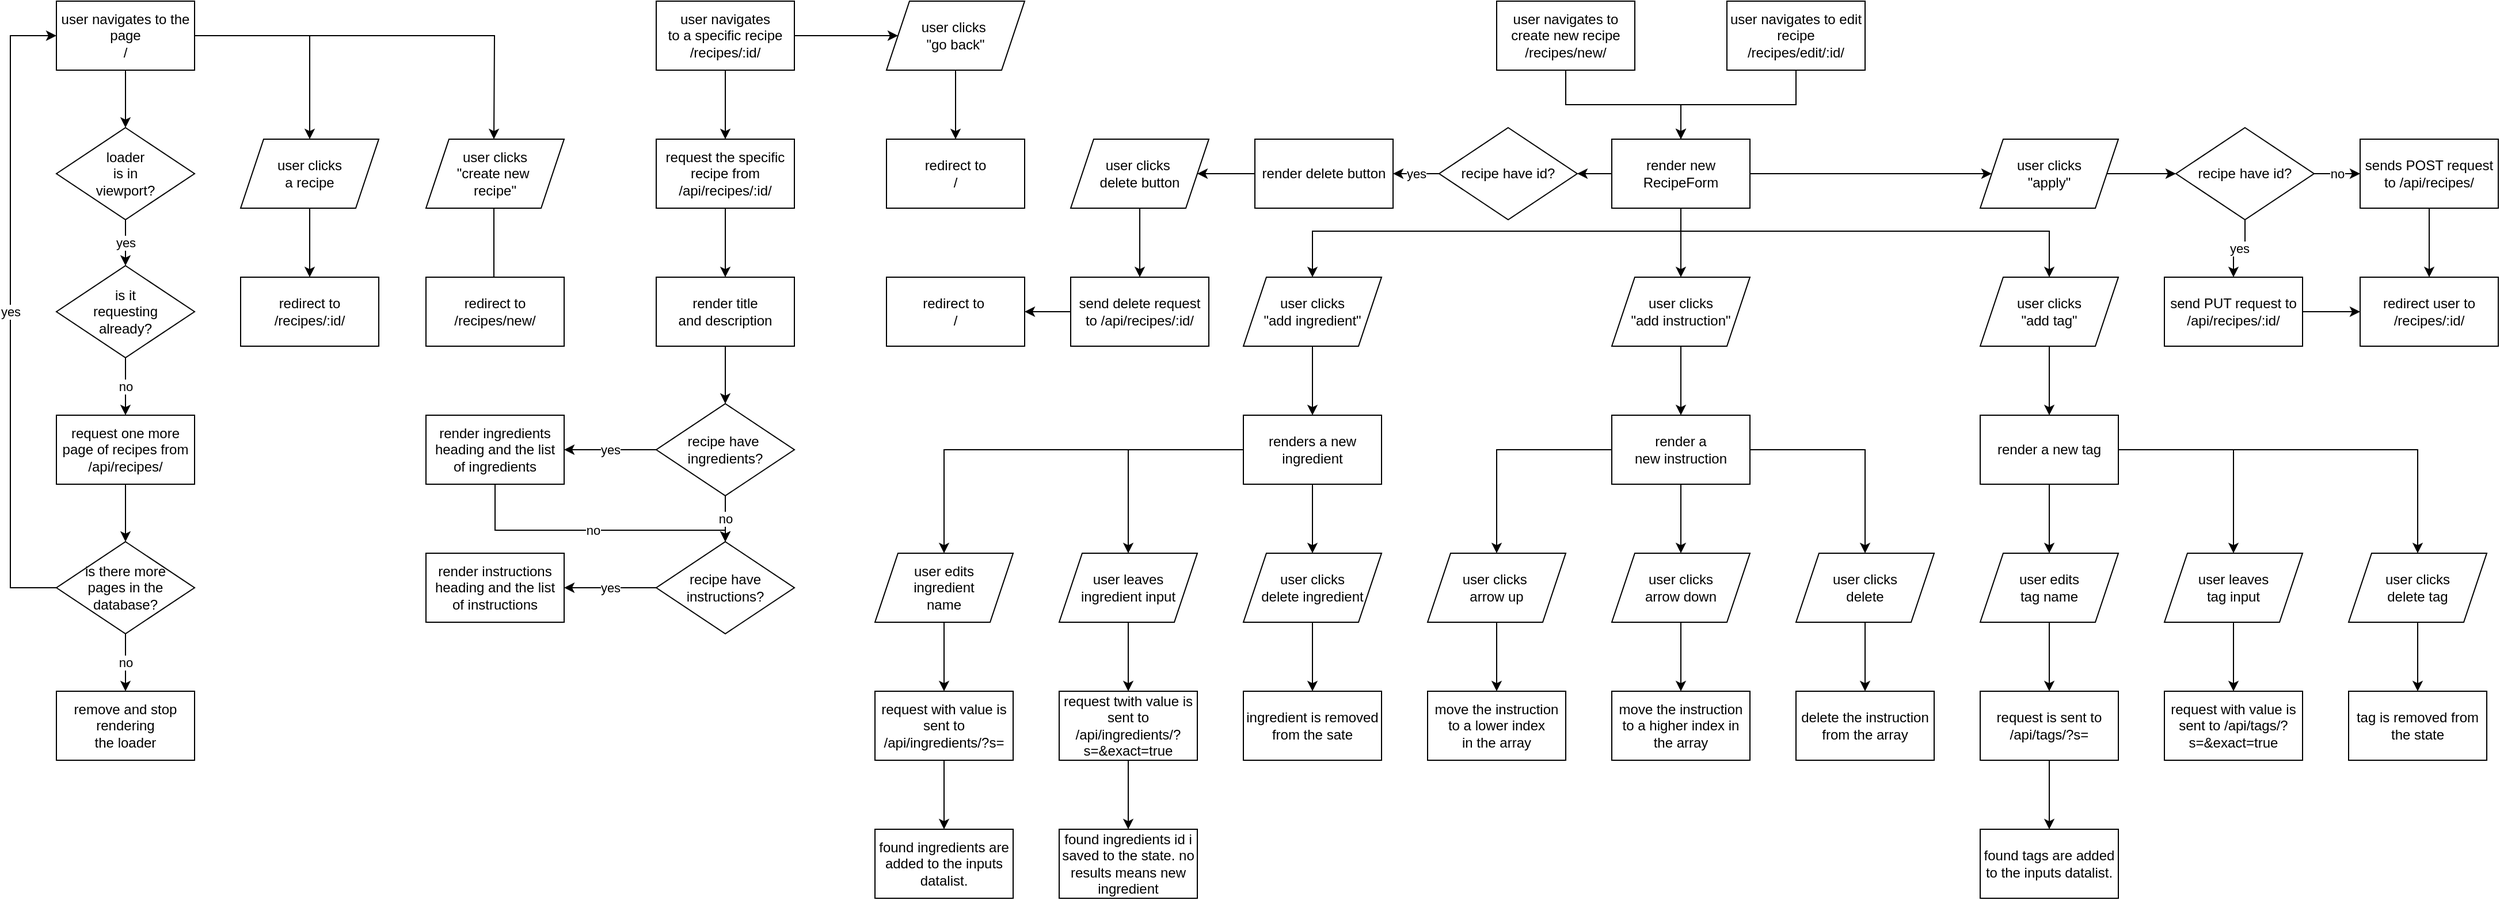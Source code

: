 <mxfile version="16.2.6" type="github">
  <diagram id="UWbFQpUYdBIqoMcerIUc" name="Page-1">
    <mxGraphModel dx="2557" dy="1188" grid="1" gridSize="10" guides="1" tooltips="1" connect="1" arrows="1" fold="1" page="1" pageScale="1" pageWidth="2000" pageHeight="2000" math="0" shadow="0">
      <root>
        <mxCell id="0" />
        <mxCell id="1" parent="0" />
        <mxCell id="N01Z7XA4SCIn-NLS_7Hn-6" value="" style="edgeStyle=orthogonalEdgeStyle;rounded=0;orthogonalLoop=1;jettySize=auto;html=1;" parent="1" source="N01Z7XA4SCIn-NLS_7Hn-1" target="N01Z7XA4SCIn-NLS_7Hn-3" edge="1">
          <mxGeometry relative="1" as="geometry" />
        </mxCell>
        <mxCell id="N01Z7XA4SCIn-NLS_7Hn-17" style="edgeStyle=orthogonalEdgeStyle;rounded=0;orthogonalLoop=1;jettySize=auto;html=1;" parent="1" source="N01Z7XA4SCIn-NLS_7Hn-1" edge="1">
          <mxGeometry relative="1" as="geometry">
            <mxPoint x="459" y="210" as="targetPoint" />
          </mxGeometry>
        </mxCell>
        <mxCell id="N01Z7XA4SCIn-NLS_7Hn-18" style="edgeStyle=orthogonalEdgeStyle;rounded=0;orthogonalLoop=1;jettySize=auto;html=1;" parent="1" source="N01Z7XA4SCIn-NLS_7Hn-1" target="N01Z7XA4SCIn-NLS_7Hn-15" edge="1">
          <mxGeometry relative="1" as="geometry" />
        </mxCell>
        <mxCell id="N01Z7XA4SCIn-NLS_7Hn-1" value="user navigates to the page&lt;br&gt;/" style="rounded=0;whiteSpace=wrap;html=1;" parent="1" vertex="1">
          <mxGeometry x="79" y="90" width="120" height="60" as="geometry" />
        </mxCell>
        <mxCell id="N01Z7XA4SCIn-NLS_7Hn-7" value="yes" style="edgeStyle=orthogonalEdgeStyle;rounded=0;orthogonalLoop=1;jettySize=auto;html=1;" parent="1" source="N01Z7XA4SCIn-NLS_7Hn-3" target="N01Z7XA4SCIn-NLS_7Hn-5" edge="1">
          <mxGeometry relative="1" as="geometry" />
        </mxCell>
        <mxCell id="N01Z7XA4SCIn-NLS_7Hn-3" value="loader&lt;br&gt;is in&lt;br&gt;viewport?" style="rhombus;whiteSpace=wrap;html=1;" parent="1" vertex="1">
          <mxGeometry x="79" y="200" width="120" height="80" as="geometry" />
        </mxCell>
        <mxCell id="N01Z7XA4SCIn-NLS_7Hn-14" value="" style="edgeStyle=orthogonalEdgeStyle;rounded=0;orthogonalLoop=1;jettySize=auto;html=1;" parent="1" source="N01Z7XA4SCIn-NLS_7Hn-4" target="N01Z7XA4SCIn-NLS_7Hn-10" edge="1">
          <mxGeometry relative="1" as="geometry" />
        </mxCell>
        <mxCell id="N01Z7XA4SCIn-NLS_7Hn-4" value="request one more&lt;br&gt;page of recipes from&lt;br&gt;/api/recipes/" style="rounded=0;whiteSpace=wrap;html=1;" parent="1" vertex="1">
          <mxGeometry x="79" y="450" width="120" height="60" as="geometry" />
        </mxCell>
        <mxCell id="N01Z7XA4SCIn-NLS_7Hn-8" value="no" style="edgeStyle=orthogonalEdgeStyle;rounded=0;orthogonalLoop=1;jettySize=auto;html=1;" parent="1" source="N01Z7XA4SCIn-NLS_7Hn-5" target="N01Z7XA4SCIn-NLS_7Hn-4" edge="1">
          <mxGeometry relative="1" as="geometry" />
        </mxCell>
        <mxCell id="N01Z7XA4SCIn-NLS_7Hn-5" value="is it&lt;br&gt;requesting&lt;br&gt;already?" style="rhombus;whiteSpace=wrap;html=1;" parent="1" vertex="1">
          <mxGeometry x="79" y="320" width="120" height="80" as="geometry" />
        </mxCell>
        <mxCell id="N01Z7XA4SCIn-NLS_7Hn-11" value="yes" style="edgeStyle=orthogonalEdgeStyle;rounded=0;orthogonalLoop=1;jettySize=auto;html=1;entryX=0;entryY=0.5;entryDx=0;entryDy=0;" parent="1" source="N01Z7XA4SCIn-NLS_7Hn-10" target="N01Z7XA4SCIn-NLS_7Hn-1" edge="1">
          <mxGeometry relative="1" as="geometry">
            <Array as="points">
              <mxPoint x="39" y="600" />
              <mxPoint x="39" y="120" />
            </Array>
          </mxGeometry>
        </mxCell>
        <mxCell id="N01Z7XA4SCIn-NLS_7Hn-13" value="no" style="edgeStyle=orthogonalEdgeStyle;rounded=0;orthogonalLoop=1;jettySize=auto;html=1;" parent="1" source="N01Z7XA4SCIn-NLS_7Hn-10" target="N01Z7XA4SCIn-NLS_7Hn-12" edge="1">
          <mxGeometry relative="1" as="geometry" />
        </mxCell>
        <mxCell id="N01Z7XA4SCIn-NLS_7Hn-10" value="is there more&lt;br&gt;pages in the&lt;br&gt;database?" style="rhombus;whiteSpace=wrap;html=1;" parent="1" vertex="1">
          <mxGeometry x="79" y="560" width="120" height="80" as="geometry" />
        </mxCell>
        <mxCell id="N01Z7XA4SCIn-NLS_7Hn-12" value="remove and stop&lt;br&gt;rendering&lt;br&gt;the loader" style="rounded=0;whiteSpace=wrap;html=1;" parent="1" vertex="1">
          <mxGeometry x="79" y="690" width="120" height="60" as="geometry" />
        </mxCell>
        <mxCell id="N01Z7XA4SCIn-NLS_7Hn-22" value="" style="edgeStyle=orthogonalEdgeStyle;rounded=0;orthogonalLoop=1;jettySize=auto;html=1;" parent="1" source="N01Z7XA4SCIn-NLS_7Hn-15" target="N01Z7XA4SCIn-NLS_7Hn-19" edge="1">
          <mxGeometry relative="1" as="geometry" />
        </mxCell>
        <mxCell id="N01Z7XA4SCIn-NLS_7Hn-15" value="user clicks&lt;br&gt;a recipe" style="shape=parallelogram;perimeter=parallelogramPerimeter;whiteSpace=wrap;html=1;fixedSize=1;" parent="1" vertex="1">
          <mxGeometry x="239" y="210" width="120" height="60" as="geometry" />
        </mxCell>
        <mxCell id="N01Z7XA4SCIn-NLS_7Hn-21" value="" style="edgeStyle=orthogonalEdgeStyle;rounded=0;orthogonalLoop=1;jettySize=auto;html=1;" parent="1" edge="1">
          <mxGeometry relative="1" as="geometry">
            <mxPoint x="459" y="270" as="sourcePoint" />
            <mxPoint x="459" y="340" as="targetPoint" />
          </mxGeometry>
        </mxCell>
        <mxCell id="N01Z7XA4SCIn-NLS_7Hn-16" value="user clicks&lt;br&gt;&quot;create new&amp;nbsp;&lt;br&gt;recipe&quot;" style="shape=parallelogram;perimeter=parallelogramPerimeter;whiteSpace=wrap;html=1;fixedSize=1;size=20;" parent="1" vertex="1">
          <mxGeometry x="400" y="210" width="120" height="60" as="geometry" />
        </mxCell>
        <mxCell id="N01Z7XA4SCIn-NLS_7Hn-19" value="redirect to &lt;br&gt;/recipes/:id/" style="rounded=0;whiteSpace=wrap;html=1;" parent="1" vertex="1">
          <mxGeometry x="239" y="330" width="120" height="60" as="geometry" />
        </mxCell>
        <mxCell id="N01Z7XA4SCIn-NLS_7Hn-20" value="redirect to&lt;br&gt;/recipes/new/" style="rounded=0;whiteSpace=wrap;html=1;" parent="1" vertex="1">
          <mxGeometry x="400" y="330" width="120" height="60" as="geometry" />
        </mxCell>
        <mxCell id="N01Z7XA4SCIn-NLS_7Hn-35" value="" style="edgeStyle=orthogonalEdgeStyle;rounded=0;orthogonalLoop=1;jettySize=auto;html=1;" parent="1" source="N01Z7XA4SCIn-NLS_7Hn-23" target="N01Z7XA4SCIn-NLS_7Hn-25" edge="1">
          <mxGeometry relative="1" as="geometry" />
        </mxCell>
        <mxCell id="N01Z7XA4SCIn-NLS_7Hn-42" style="edgeStyle=orthogonalEdgeStyle;rounded=0;orthogonalLoop=1;jettySize=auto;html=1;" parent="1" source="N01Z7XA4SCIn-NLS_7Hn-23" target="N01Z7XA4SCIn-NLS_7Hn-41" edge="1">
          <mxGeometry relative="1" as="geometry" />
        </mxCell>
        <mxCell id="N01Z7XA4SCIn-NLS_7Hn-23" value="user navigates&lt;br&gt;to a specific recipe&lt;br&gt;/recipes/:id/" style="rounded=0;whiteSpace=wrap;html=1;" parent="1" vertex="1">
          <mxGeometry x="600" y="90" width="120" height="60" as="geometry" />
        </mxCell>
        <mxCell id="N01Z7XA4SCIn-NLS_7Hn-36" value="" style="edgeStyle=orthogonalEdgeStyle;rounded=0;orthogonalLoop=1;jettySize=auto;html=1;" parent="1" source="N01Z7XA4SCIn-NLS_7Hn-25" target="N01Z7XA4SCIn-NLS_7Hn-26" edge="1">
          <mxGeometry relative="1" as="geometry" />
        </mxCell>
        <mxCell id="N01Z7XA4SCIn-NLS_7Hn-25" value="request the specific&lt;br&gt;recipe from&lt;br&gt;/api/recipes/:id/" style="rounded=0;whiteSpace=wrap;html=1;" parent="1" vertex="1">
          <mxGeometry x="600" y="210" width="120" height="60" as="geometry" />
        </mxCell>
        <mxCell id="N01Z7XA4SCIn-NLS_7Hn-34" value="" style="edgeStyle=orthogonalEdgeStyle;rounded=0;orthogonalLoop=1;jettySize=auto;html=1;" parent="1" source="N01Z7XA4SCIn-NLS_7Hn-26" target="N01Z7XA4SCIn-NLS_7Hn-28" edge="1">
          <mxGeometry relative="1" as="geometry" />
        </mxCell>
        <mxCell id="N01Z7XA4SCIn-NLS_7Hn-26" value="render title&lt;br&gt;and description" style="rounded=0;whiteSpace=wrap;html=1;" parent="1" vertex="1">
          <mxGeometry x="600" y="330" width="120" height="60" as="geometry" />
        </mxCell>
        <mxCell id="N01Z7XA4SCIn-NLS_7Hn-31" value="yes" style="edgeStyle=orthogonalEdgeStyle;rounded=0;orthogonalLoop=1;jettySize=auto;html=1;" parent="1" source="N01Z7XA4SCIn-NLS_7Hn-28" target="N01Z7XA4SCIn-NLS_7Hn-30" edge="1">
          <mxGeometry relative="1" as="geometry" />
        </mxCell>
        <mxCell id="N01Z7XA4SCIn-NLS_7Hn-37" value="no" style="edgeStyle=orthogonalEdgeStyle;rounded=0;orthogonalLoop=1;jettySize=auto;html=1;" parent="1" source="N01Z7XA4SCIn-NLS_7Hn-28" target="N01Z7XA4SCIn-NLS_7Hn-29" edge="1">
          <mxGeometry relative="1" as="geometry" />
        </mxCell>
        <mxCell id="N01Z7XA4SCIn-NLS_7Hn-28" value="recipe have&amp;nbsp;&lt;br&gt;ingredients?" style="rhombus;whiteSpace=wrap;html=1;" parent="1" vertex="1">
          <mxGeometry x="600" y="440" width="120" height="80" as="geometry" />
        </mxCell>
        <mxCell id="N01Z7XA4SCIn-NLS_7Hn-33" value="yes" style="edgeStyle=orthogonalEdgeStyle;rounded=0;orthogonalLoop=1;jettySize=auto;html=1;" parent="1" source="N01Z7XA4SCIn-NLS_7Hn-29" target="N01Z7XA4SCIn-NLS_7Hn-32" edge="1">
          <mxGeometry relative="1" as="geometry" />
        </mxCell>
        <mxCell id="N01Z7XA4SCIn-NLS_7Hn-29" value="recipe have instructions?" style="rhombus;whiteSpace=wrap;html=1;" parent="1" vertex="1">
          <mxGeometry x="600" y="560" width="120" height="80" as="geometry" />
        </mxCell>
        <mxCell id="N01Z7XA4SCIn-NLS_7Hn-38" value="no" style="edgeStyle=orthogonalEdgeStyle;rounded=0;orthogonalLoop=1;jettySize=auto;html=1;" parent="1" source="N01Z7XA4SCIn-NLS_7Hn-30" target="N01Z7XA4SCIn-NLS_7Hn-29" edge="1">
          <mxGeometry relative="1" as="geometry">
            <Array as="points">
              <mxPoint x="460" y="550" />
              <mxPoint x="660" y="550" />
            </Array>
          </mxGeometry>
        </mxCell>
        <mxCell id="N01Z7XA4SCIn-NLS_7Hn-30" value="render ingredients&lt;br&gt;heading and the list&lt;br&gt;of ingredients" style="whiteSpace=wrap;html=1;" parent="1" vertex="1">
          <mxGeometry x="400" y="450" width="120" height="60" as="geometry" />
        </mxCell>
        <mxCell id="N01Z7XA4SCIn-NLS_7Hn-32" value="render instructions&lt;br&gt;heading and the list&lt;br&gt;of instructions" style="whiteSpace=wrap;html=1;" parent="1" vertex="1">
          <mxGeometry x="400" y="570" width="120" height="60" as="geometry" />
        </mxCell>
        <mxCell id="N01Z7XA4SCIn-NLS_7Hn-51" style="edgeStyle=orthogonalEdgeStyle;rounded=0;orthogonalLoop=1;jettySize=auto;html=1;" parent="1" source="N01Z7XA4SCIn-NLS_7Hn-39" target="N01Z7XA4SCIn-NLS_7Hn-46" edge="1">
          <mxGeometry relative="1" as="geometry" />
        </mxCell>
        <mxCell id="N01Z7XA4SCIn-NLS_7Hn-53" value="" style="edgeStyle=orthogonalEdgeStyle;rounded=0;orthogonalLoop=1;jettySize=auto;html=1;" parent="1" source="N01Z7XA4SCIn-NLS_7Hn-39" target="N01Z7XA4SCIn-NLS_7Hn-48" edge="1">
          <mxGeometry relative="1" as="geometry" />
        </mxCell>
        <mxCell id="nW0-9w4BXzAA7MD2zAZf-30" style="edgeStyle=orthogonalEdgeStyle;rounded=0;orthogonalLoop=1;jettySize=auto;html=1;" edge="1" parent="1" source="N01Z7XA4SCIn-NLS_7Hn-39" target="N01Z7XA4SCIn-NLS_7Hn-45">
          <mxGeometry relative="1" as="geometry">
            <Array as="points">
              <mxPoint x="1490" y="290" />
              <mxPoint x="1170" y="290" />
            </Array>
          </mxGeometry>
        </mxCell>
        <mxCell id="nW0-9w4BXzAA7MD2zAZf-31" style="edgeStyle=orthogonalEdgeStyle;rounded=0;orthogonalLoop=1;jettySize=auto;html=1;" edge="1" parent="1" source="N01Z7XA4SCIn-NLS_7Hn-39" target="N01Z7XA4SCIn-NLS_7Hn-47">
          <mxGeometry relative="1" as="geometry">
            <Array as="points">
              <mxPoint x="1490" y="290" />
              <mxPoint x="1810" y="290" />
            </Array>
          </mxGeometry>
        </mxCell>
        <mxCell id="nW0-9w4BXzAA7MD2zAZf-67" value="" style="edgeStyle=orthogonalEdgeStyle;rounded=0;orthogonalLoop=1;jettySize=auto;html=1;" edge="1" parent="1" source="N01Z7XA4SCIn-NLS_7Hn-39" target="nW0-9w4BXzAA7MD2zAZf-62">
          <mxGeometry relative="1" as="geometry" />
        </mxCell>
        <mxCell id="N01Z7XA4SCIn-NLS_7Hn-39" value="render new&lt;br&gt;RecipeForm" style="rounded=0;whiteSpace=wrap;html=1;" parent="1" vertex="1">
          <mxGeometry x="1430" y="210" width="120" height="60" as="geometry" />
        </mxCell>
        <mxCell id="N01Z7XA4SCIn-NLS_7Hn-44" value="" style="edgeStyle=orthogonalEdgeStyle;rounded=0;orthogonalLoop=1;jettySize=auto;html=1;" parent="1" source="N01Z7XA4SCIn-NLS_7Hn-41" target="N01Z7XA4SCIn-NLS_7Hn-43" edge="1">
          <mxGeometry relative="1" as="geometry" />
        </mxCell>
        <mxCell id="N01Z7XA4SCIn-NLS_7Hn-41" value="user clicks&amp;nbsp;&lt;br&gt;&quot;go back&quot;" style="shape=parallelogram;perimeter=parallelogramPerimeter;whiteSpace=wrap;html=1;fixedSize=1;" parent="1" vertex="1">
          <mxGeometry x="800" y="90" width="120" height="60" as="geometry" />
        </mxCell>
        <mxCell id="N01Z7XA4SCIn-NLS_7Hn-43" value="redirect to&lt;br&gt;/" style="rounded=0;whiteSpace=wrap;html=1;" parent="1" vertex="1">
          <mxGeometry x="800" y="210" width="120" height="60" as="geometry" />
        </mxCell>
        <mxCell id="nW0-9w4BXzAA7MD2zAZf-29" value="" style="edgeStyle=orthogonalEdgeStyle;rounded=0;orthogonalLoop=1;jettySize=auto;html=1;" edge="1" parent="1" source="N01Z7XA4SCIn-NLS_7Hn-45" target="N01Z7XA4SCIn-NLS_7Hn-54">
          <mxGeometry relative="1" as="geometry" />
        </mxCell>
        <mxCell id="N01Z7XA4SCIn-NLS_7Hn-45" value="user clicks&lt;br&gt;&quot;add ingredient&quot;" style="shape=parallelogram;perimeter=parallelogramPerimeter;whiteSpace=wrap;html=1;fixedSize=1;" parent="1" vertex="1">
          <mxGeometry x="1110" y="330" width="120" height="60" as="geometry" />
        </mxCell>
        <mxCell id="nW0-9w4BXzAA7MD2zAZf-22" value="" style="edgeStyle=orthogonalEdgeStyle;rounded=0;orthogonalLoop=1;jettySize=auto;html=1;" edge="1" parent="1" source="N01Z7XA4SCIn-NLS_7Hn-46" target="N01Z7XA4SCIn-NLS_7Hn-57">
          <mxGeometry relative="1" as="geometry" />
        </mxCell>
        <mxCell id="N01Z7XA4SCIn-NLS_7Hn-46" value="user clicks&lt;br&gt;&quot;add instruction&quot;" style="shape=parallelogram;perimeter=parallelogramPerimeter;whiteSpace=wrap;html=1;fixedSize=1;" parent="1" vertex="1">
          <mxGeometry x="1430" y="330" width="120" height="60" as="geometry" />
        </mxCell>
        <mxCell id="nW0-9w4BXzAA7MD2zAZf-38" value="" style="edgeStyle=orthogonalEdgeStyle;rounded=0;orthogonalLoop=1;jettySize=auto;html=1;" edge="1" parent="1" source="N01Z7XA4SCIn-NLS_7Hn-47" target="nW0-9w4BXzAA7MD2zAZf-32">
          <mxGeometry relative="1" as="geometry" />
        </mxCell>
        <mxCell id="N01Z7XA4SCIn-NLS_7Hn-47" value="user clicks&lt;br&gt;&quot;add tag&quot;" style="shape=parallelogram;perimeter=parallelogramPerimeter;whiteSpace=wrap;html=1;fixedSize=1;" parent="1" vertex="1">
          <mxGeometry x="1750" y="330" width="120" height="60" as="geometry" />
        </mxCell>
        <mxCell id="nW0-9w4BXzAA7MD2zAZf-59" style="edgeStyle=orthogonalEdgeStyle;rounded=0;orthogonalLoop=1;jettySize=auto;html=1;" edge="1" parent="1" source="N01Z7XA4SCIn-NLS_7Hn-48" target="nW0-9w4BXzAA7MD2zAZf-56">
          <mxGeometry relative="1" as="geometry" />
        </mxCell>
        <mxCell id="N01Z7XA4SCIn-NLS_7Hn-48" value="user clicks&lt;br&gt;&quot;apply&quot;" style="shape=parallelogram;perimeter=parallelogramPerimeter;whiteSpace=wrap;html=1;fixedSize=1;" parent="1" vertex="1">
          <mxGeometry x="1750" y="210" width="120" height="60" as="geometry" />
        </mxCell>
        <mxCell id="nW0-9w4BXzAA7MD2zAZf-6" style="edgeStyle=orthogonalEdgeStyle;rounded=0;orthogonalLoop=1;jettySize=auto;html=1;" edge="1" parent="1" source="N01Z7XA4SCIn-NLS_7Hn-54" target="N01Z7XA4SCIn-NLS_7Hn-55">
          <mxGeometry relative="1" as="geometry" />
        </mxCell>
        <mxCell id="nW0-9w4BXzAA7MD2zAZf-7" style="edgeStyle=orthogonalEdgeStyle;rounded=0;orthogonalLoop=1;jettySize=auto;html=1;" edge="1" parent="1" source="N01Z7XA4SCIn-NLS_7Hn-54" target="nW0-9w4BXzAA7MD2zAZf-3">
          <mxGeometry relative="1" as="geometry" />
        </mxCell>
        <mxCell id="nW0-9w4BXzAA7MD2zAZf-10" style="edgeStyle=orthogonalEdgeStyle;rounded=0;orthogonalLoop=1;jettySize=auto;html=1;" edge="1" parent="1" source="N01Z7XA4SCIn-NLS_7Hn-54" target="nW0-9w4BXzAA7MD2zAZf-8">
          <mxGeometry relative="1" as="geometry" />
        </mxCell>
        <mxCell id="N01Z7XA4SCIn-NLS_7Hn-54" value="renders a new&lt;br&gt;ingredient" style="rounded=0;whiteSpace=wrap;html=1;" parent="1" vertex="1">
          <mxGeometry x="1110" y="450" width="120" height="60" as="geometry" />
        </mxCell>
        <mxCell id="nW0-9w4BXzAA7MD2zAZf-17" value="" style="edgeStyle=orthogonalEdgeStyle;rounded=0;orthogonalLoop=1;jettySize=auto;html=1;" edge="1" parent="1" source="N01Z7XA4SCIn-NLS_7Hn-55" target="nW0-9w4BXzAA7MD2zAZf-1">
          <mxGeometry relative="1" as="geometry" />
        </mxCell>
        <mxCell id="N01Z7XA4SCIn-NLS_7Hn-55" value="user edits&lt;br&gt;ingredient&lt;br&gt;name" style="shape=parallelogram;perimeter=parallelogramPerimeter;whiteSpace=wrap;html=1;fixedSize=1;" parent="1" vertex="1">
          <mxGeometry x="790" y="570" width="120" height="60" as="geometry" />
        </mxCell>
        <mxCell id="nW0-9w4BXzAA7MD2zAZf-23" value="" style="edgeStyle=orthogonalEdgeStyle;rounded=0;orthogonalLoop=1;jettySize=auto;html=1;" edge="1" parent="1" source="N01Z7XA4SCIn-NLS_7Hn-57" target="nW0-9w4BXzAA7MD2zAZf-12">
          <mxGeometry relative="1" as="geometry" />
        </mxCell>
        <mxCell id="nW0-9w4BXzAA7MD2zAZf-25" style="edgeStyle=orthogonalEdgeStyle;rounded=0;orthogonalLoop=1;jettySize=auto;html=1;" edge="1" parent="1" source="N01Z7XA4SCIn-NLS_7Hn-57" target="nW0-9w4BXzAA7MD2zAZf-11">
          <mxGeometry relative="1" as="geometry" />
        </mxCell>
        <mxCell id="nW0-9w4BXzAA7MD2zAZf-26" style="edgeStyle=orthogonalEdgeStyle;rounded=0;orthogonalLoop=1;jettySize=auto;html=1;" edge="1" parent="1" source="N01Z7XA4SCIn-NLS_7Hn-57" target="nW0-9w4BXzAA7MD2zAZf-13">
          <mxGeometry relative="1" as="geometry" />
        </mxCell>
        <mxCell id="N01Z7XA4SCIn-NLS_7Hn-57" value="render a&lt;br&gt;new instruction" style="whiteSpace=wrap;html=1;" parent="1" vertex="1">
          <mxGeometry x="1430" y="450" width="120" height="60" as="geometry" />
        </mxCell>
        <mxCell id="nW0-9w4BXzAA7MD2zAZf-18" value="" style="edgeStyle=orthogonalEdgeStyle;rounded=0;orthogonalLoop=1;jettySize=auto;html=1;" edge="1" parent="1" source="nW0-9w4BXzAA7MD2zAZf-1" target="nW0-9w4BXzAA7MD2zAZf-2">
          <mxGeometry relative="1" as="geometry" />
        </mxCell>
        <mxCell id="nW0-9w4BXzAA7MD2zAZf-1" value="request with value is sent to /api/ingredients/?s=" style="rounded=0;whiteSpace=wrap;html=1;" vertex="1" parent="1">
          <mxGeometry x="790" y="690" width="120" height="60" as="geometry" />
        </mxCell>
        <mxCell id="nW0-9w4BXzAA7MD2zAZf-2" value="found ingredients are added to the inputs datalist." style="rounded=0;whiteSpace=wrap;html=1;" vertex="1" parent="1">
          <mxGeometry x="790" y="810" width="120" height="60" as="geometry" />
        </mxCell>
        <mxCell id="nW0-9w4BXzAA7MD2zAZf-19" value="" style="edgeStyle=orthogonalEdgeStyle;rounded=0;orthogonalLoop=1;jettySize=auto;html=1;" edge="1" parent="1" source="nW0-9w4BXzAA7MD2zAZf-3" target="nW0-9w4BXzAA7MD2zAZf-4">
          <mxGeometry relative="1" as="geometry" />
        </mxCell>
        <mxCell id="nW0-9w4BXzAA7MD2zAZf-3" value="user leaves&lt;br&gt;ingredient input" style="shape=parallelogram;perimeter=parallelogramPerimeter;whiteSpace=wrap;html=1;fixedSize=1;" vertex="1" parent="1">
          <mxGeometry x="950" y="570" width="120" height="60" as="geometry" />
        </mxCell>
        <mxCell id="nW0-9w4BXzAA7MD2zAZf-20" value="" style="edgeStyle=orthogonalEdgeStyle;rounded=0;orthogonalLoop=1;jettySize=auto;html=1;" edge="1" parent="1" source="nW0-9w4BXzAA7MD2zAZf-4" target="nW0-9w4BXzAA7MD2zAZf-5">
          <mxGeometry relative="1" as="geometry" />
        </mxCell>
        <mxCell id="nW0-9w4BXzAA7MD2zAZf-4" value="request twith value is sent to&lt;br&gt;/api/ingredients/?s=&amp;amp;exact=true" style="rounded=0;whiteSpace=wrap;html=1;" vertex="1" parent="1">
          <mxGeometry x="950" y="690" width="120" height="60" as="geometry" />
        </mxCell>
        <mxCell id="nW0-9w4BXzAA7MD2zAZf-5" value="found ingredients id i saved to the state. no results means new ingredient" style="rounded=0;whiteSpace=wrap;html=1;" vertex="1" parent="1">
          <mxGeometry x="950" y="810" width="120" height="60" as="geometry" />
        </mxCell>
        <mxCell id="nW0-9w4BXzAA7MD2zAZf-21" value="" style="edgeStyle=orthogonalEdgeStyle;rounded=0;orthogonalLoop=1;jettySize=auto;html=1;" edge="1" parent="1" source="nW0-9w4BXzAA7MD2zAZf-8" target="nW0-9w4BXzAA7MD2zAZf-9">
          <mxGeometry relative="1" as="geometry" />
        </mxCell>
        <mxCell id="nW0-9w4BXzAA7MD2zAZf-8" value="user clicks&lt;br&gt;delete ingredient" style="shape=parallelogram;perimeter=parallelogramPerimeter;whiteSpace=wrap;html=1;fixedSize=1;" vertex="1" parent="1">
          <mxGeometry x="1110" y="570" width="120" height="60" as="geometry" />
        </mxCell>
        <mxCell id="nW0-9w4BXzAA7MD2zAZf-9" value="ingredient is removed&lt;br&gt;from the sate" style="rounded=0;whiteSpace=wrap;html=1;" vertex="1" parent="1">
          <mxGeometry x="1110" y="690" width="120" height="60" as="geometry" />
        </mxCell>
        <mxCell id="nW0-9w4BXzAA7MD2zAZf-28" value="" style="edgeStyle=orthogonalEdgeStyle;rounded=0;orthogonalLoop=1;jettySize=auto;html=1;" edge="1" parent="1" source="nW0-9w4BXzAA7MD2zAZf-11" target="nW0-9w4BXzAA7MD2zAZf-15">
          <mxGeometry relative="1" as="geometry" />
        </mxCell>
        <mxCell id="nW0-9w4BXzAA7MD2zAZf-11" value="user clicks&amp;nbsp;&lt;br&gt;arrow up" style="shape=parallelogram;perimeter=parallelogramPerimeter;whiteSpace=wrap;html=1;fixedSize=1;" vertex="1" parent="1">
          <mxGeometry x="1270" y="570" width="120" height="60" as="geometry" />
        </mxCell>
        <mxCell id="nW0-9w4BXzAA7MD2zAZf-24" value="" style="edgeStyle=orthogonalEdgeStyle;rounded=0;orthogonalLoop=1;jettySize=auto;html=1;" edge="1" parent="1" source="nW0-9w4BXzAA7MD2zAZf-12" target="nW0-9w4BXzAA7MD2zAZf-14">
          <mxGeometry relative="1" as="geometry" />
        </mxCell>
        <mxCell id="nW0-9w4BXzAA7MD2zAZf-12" value="user clicks&lt;br&gt;arrow down" style="shape=parallelogram;perimeter=parallelogramPerimeter;whiteSpace=wrap;html=1;fixedSize=1;" vertex="1" parent="1">
          <mxGeometry x="1430" y="570" width="120" height="60" as="geometry" />
        </mxCell>
        <mxCell id="nW0-9w4BXzAA7MD2zAZf-27" value="" style="edgeStyle=orthogonalEdgeStyle;rounded=0;orthogonalLoop=1;jettySize=auto;html=1;" edge="1" parent="1" source="nW0-9w4BXzAA7MD2zAZf-13" target="nW0-9w4BXzAA7MD2zAZf-16">
          <mxGeometry relative="1" as="geometry" />
        </mxCell>
        <mxCell id="nW0-9w4BXzAA7MD2zAZf-13" value="user clicks&lt;br&gt;delete" style="shape=parallelogram;perimeter=parallelogramPerimeter;whiteSpace=wrap;html=1;fixedSize=1;" vertex="1" parent="1">
          <mxGeometry x="1590" y="570" width="120" height="60" as="geometry" />
        </mxCell>
        <mxCell id="nW0-9w4BXzAA7MD2zAZf-14" value="move the instruction to a higher index in the array" style="rounded=0;whiteSpace=wrap;html=1;" vertex="1" parent="1">
          <mxGeometry x="1430" y="690" width="120" height="60" as="geometry" />
        </mxCell>
        <mxCell id="nW0-9w4BXzAA7MD2zAZf-15" value="move the instruction&lt;br&gt;to a lower index&lt;br&gt;in the array" style="rounded=0;whiteSpace=wrap;html=1;" vertex="1" parent="1">
          <mxGeometry x="1270" y="690" width="120" height="60" as="geometry" />
        </mxCell>
        <mxCell id="nW0-9w4BXzAA7MD2zAZf-16" value="delete the instruction from the array" style="rounded=0;whiteSpace=wrap;html=1;" vertex="1" parent="1">
          <mxGeometry x="1590" y="690" width="120" height="60" as="geometry" />
        </mxCell>
        <mxCell id="nW0-9w4BXzAA7MD2zAZf-37" value="" style="edgeStyle=orthogonalEdgeStyle;rounded=0;orthogonalLoop=1;jettySize=auto;html=1;" edge="1" parent="1" source="nW0-9w4BXzAA7MD2zAZf-32" target="nW0-9w4BXzAA7MD2zAZf-34">
          <mxGeometry relative="1" as="geometry" />
        </mxCell>
        <mxCell id="nW0-9w4BXzAA7MD2zAZf-43" style="edgeStyle=orthogonalEdgeStyle;rounded=0;orthogonalLoop=1;jettySize=auto;html=1;" edge="1" parent="1" source="nW0-9w4BXzAA7MD2zAZf-32" target="nW0-9w4BXzAA7MD2zAZf-41">
          <mxGeometry relative="1" as="geometry" />
        </mxCell>
        <mxCell id="nW0-9w4BXzAA7MD2zAZf-44" style="edgeStyle=orthogonalEdgeStyle;rounded=0;orthogonalLoop=1;jettySize=auto;html=1;" edge="1" parent="1" source="nW0-9w4BXzAA7MD2zAZf-32" target="nW0-9w4BXzAA7MD2zAZf-42">
          <mxGeometry relative="1" as="geometry" />
        </mxCell>
        <mxCell id="nW0-9w4BXzAA7MD2zAZf-32" value="render a new tag" style="rounded=0;whiteSpace=wrap;html=1;" vertex="1" parent="1">
          <mxGeometry x="1750" y="450" width="120" height="60" as="geometry" />
        </mxCell>
        <mxCell id="nW0-9w4BXzAA7MD2zAZf-36" value="" style="edgeStyle=orthogonalEdgeStyle;rounded=0;orthogonalLoop=1;jettySize=auto;html=1;" edge="1" parent="1" source="nW0-9w4BXzAA7MD2zAZf-34" target="nW0-9w4BXzAA7MD2zAZf-35">
          <mxGeometry relative="1" as="geometry" />
        </mxCell>
        <mxCell id="nW0-9w4BXzAA7MD2zAZf-34" value="user edits&lt;br&gt;tag name" style="shape=parallelogram;perimeter=parallelogramPerimeter;whiteSpace=wrap;html=1;fixedSize=1;" vertex="1" parent="1">
          <mxGeometry x="1750" y="570" width="120" height="60" as="geometry" />
        </mxCell>
        <mxCell id="nW0-9w4BXzAA7MD2zAZf-40" value="" style="edgeStyle=orthogonalEdgeStyle;rounded=0;orthogonalLoop=1;jettySize=auto;html=1;" edge="1" parent="1" source="nW0-9w4BXzAA7MD2zAZf-35" target="nW0-9w4BXzAA7MD2zAZf-39">
          <mxGeometry relative="1" as="geometry" />
        </mxCell>
        <mxCell id="nW0-9w4BXzAA7MD2zAZf-35" value="request is sent to /api/tags/?s=" style="rounded=0;whiteSpace=wrap;html=1;" vertex="1" parent="1">
          <mxGeometry x="1750" y="690" width="120" height="60" as="geometry" />
        </mxCell>
        <mxCell id="nW0-9w4BXzAA7MD2zAZf-39" value="found tags are added to the inputs datalist." style="rounded=0;whiteSpace=wrap;html=1;" vertex="1" parent="1">
          <mxGeometry x="1750" y="810" width="120" height="60" as="geometry" />
        </mxCell>
        <mxCell id="nW0-9w4BXzAA7MD2zAZf-48" value="" style="edgeStyle=orthogonalEdgeStyle;rounded=0;orthogonalLoop=1;jettySize=auto;html=1;" edge="1" parent="1" source="nW0-9w4BXzAA7MD2zAZf-41" target="nW0-9w4BXzAA7MD2zAZf-45">
          <mxGeometry relative="1" as="geometry" />
        </mxCell>
        <mxCell id="nW0-9w4BXzAA7MD2zAZf-41" value="user leaves&lt;br&gt;tag input" style="shape=parallelogram;perimeter=parallelogramPerimeter;whiteSpace=wrap;html=1;fixedSize=1;" vertex="1" parent="1">
          <mxGeometry x="1910" y="570" width="120" height="60" as="geometry" />
        </mxCell>
        <mxCell id="nW0-9w4BXzAA7MD2zAZf-47" value="" style="edgeStyle=orthogonalEdgeStyle;rounded=0;orthogonalLoop=1;jettySize=auto;html=1;" edge="1" parent="1" source="nW0-9w4BXzAA7MD2zAZf-42" target="nW0-9w4BXzAA7MD2zAZf-46">
          <mxGeometry relative="1" as="geometry" />
        </mxCell>
        <mxCell id="nW0-9w4BXzAA7MD2zAZf-42" value="user clicks&lt;br&gt;delete tag" style="shape=parallelogram;perimeter=parallelogramPerimeter;whiteSpace=wrap;html=1;fixedSize=1;" vertex="1" parent="1">
          <mxGeometry x="2070" y="570" width="120" height="60" as="geometry" />
        </mxCell>
        <mxCell id="nW0-9w4BXzAA7MD2zAZf-45" value="request with value is sent to /api/tags/?s=&amp;amp;exact=true" style="rounded=0;whiteSpace=wrap;html=1;" vertex="1" parent="1">
          <mxGeometry x="1910" y="690" width="120" height="60" as="geometry" />
        </mxCell>
        <mxCell id="nW0-9w4BXzAA7MD2zAZf-46" value="tag is removed from the state" style="rounded=0;whiteSpace=wrap;html=1;" vertex="1" parent="1">
          <mxGeometry x="2070" y="690" width="120" height="60" as="geometry" />
        </mxCell>
        <mxCell id="nW0-9w4BXzAA7MD2zAZf-51" style="edgeStyle=orthogonalEdgeStyle;rounded=0;orthogonalLoop=1;jettySize=auto;html=1;" edge="1" parent="1" source="nW0-9w4BXzAA7MD2zAZf-49" target="N01Z7XA4SCIn-NLS_7Hn-39">
          <mxGeometry relative="1" as="geometry" />
        </mxCell>
        <mxCell id="nW0-9w4BXzAA7MD2zAZf-49" value="&lt;span&gt;user navigates to&lt;/span&gt;&lt;br&gt;&lt;span&gt;create new recipe&lt;/span&gt;&lt;br&gt;&lt;span&gt;/recipes/new/&lt;/span&gt;" style="rounded=0;whiteSpace=wrap;html=1;" vertex="1" parent="1">
          <mxGeometry x="1330" y="90" width="120" height="60" as="geometry" />
        </mxCell>
        <mxCell id="nW0-9w4BXzAA7MD2zAZf-52" style="edgeStyle=orthogonalEdgeStyle;rounded=0;orthogonalLoop=1;jettySize=auto;html=1;" edge="1" parent="1" source="nW0-9w4BXzAA7MD2zAZf-50" target="N01Z7XA4SCIn-NLS_7Hn-39">
          <mxGeometry relative="1" as="geometry" />
        </mxCell>
        <mxCell id="nW0-9w4BXzAA7MD2zAZf-50" value="user navigates to edit recipe&lt;br&gt;/recipes/edit/:id/" style="rounded=0;whiteSpace=wrap;html=1;" vertex="1" parent="1">
          <mxGeometry x="1530" y="90" width="120" height="60" as="geometry" />
        </mxCell>
        <mxCell id="nW0-9w4BXzAA7MD2zAZf-60" value="yes" style="edgeStyle=orthogonalEdgeStyle;rounded=0;orthogonalLoop=1;jettySize=auto;html=1;" edge="1" parent="1" source="nW0-9w4BXzAA7MD2zAZf-56" target="nW0-9w4BXzAA7MD2zAZf-57">
          <mxGeometry relative="1" as="geometry" />
        </mxCell>
        <mxCell id="nW0-9w4BXzAA7MD2zAZf-61" value="no" style="edgeStyle=orthogonalEdgeStyle;rounded=0;orthogonalLoop=1;jettySize=auto;html=1;" edge="1" parent="1" source="nW0-9w4BXzAA7MD2zAZf-56" target="nW0-9w4BXzAA7MD2zAZf-58">
          <mxGeometry relative="1" as="geometry" />
        </mxCell>
        <mxCell id="nW0-9w4BXzAA7MD2zAZf-56" value="recipe have id?" style="rhombus;whiteSpace=wrap;html=1;" vertex="1" parent="1">
          <mxGeometry x="1920" y="200" width="120" height="80" as="geometry" />
        </mxCell>
        <mxCell id="nW0-9w4BXzAA7MD2zAZf-75" value="" style="edgeStyle=orthogonalEdgeStyle;rounded=0;orthogonalLoop=1;jettySize=auto;html=1;" edge="1" parent="1" source="nW0-9w4BXzAA7MD2zAZf-57" target="nW0-9w4BXzAA7MD2zAZf-73">
          <mxGeometry relative="1" as="geometry" />
        </mxCell>
        <mxCell id="nW0-9w4BXzAA7MD2zAZf-57" value="send PUT request to&lt;br&gt;/api/recipes/:id/" style="rounded=0;whiteSpace=wrap;html=1;" vertex="1" parent="1">
          <mxGeometry x="1910" y="330" width="120" height="60" as="geometry" />
        </mxCell>
        <mxCell id="nW0-9w4BXzAA7MD2zAZf-74" value="" style="edgeStyle=orthogonalEdgeStyle;rounded=0;orthogonalLoop=1;jettySize=auto;html=1;" edge="1" parent="1" source="nW0-9w4BXzAA7MD2zAZf-58" target="nW0-9w4BXzAA7MD2zAZf-73">
          <mxGeometry relative="1" as="geometry" />
        </mxCell>
        <mxCell id="nW0-9w4BXzAA7MD2zAZf-58" value="sends POST request to /api/recipes/" style="rounded=0;whiteSpace=wrap;html=1;" vertex="1" parent="1">
          <mxGeometry x="2080" y="210" width="120" height="60" as="geometry" />
        </mxCell>
        <mxCell id="nW0-9w4BXzAA7MD2zAZf-64" value="yes" style="edgeStyle=orthogonalEdgeStyle;rounded=0;orthogonalLoop=1;jettySize=auto;html=1;" edge="1" parent="1" source="nW0-9w4BXzAA7MD2zAZf-62" target="nW0-9w4BXzAA7MD2zAZf-63">
          <mxGeometry relative="1" as="geometry" />
        </mxCell>
        <mxCell id="nW0-9w4BXzAA7MD2zAZf-62" value="recipe have id?" style="rhombus;whiteSpace=wrap;html=1;" vertex="1" parent="1">
          <mxGeometry x="1280" y="200" width="120" height="80" as="geometry" />
        </mxCell>
        <mxCell id="nW0-9w4BXzAA7MD2zAZf-70" value="" style="edgeStyle=orthogonalEdgeStyle;rounded=0;orthogonalLoop=1;jettySize=auto;html=1;" edge="1" parent="1" source="nW0-9w4BXzAA7MD2zAZf-63" target="nW0-9w4BXzAA7MD2zAZf-65">
          <mxGeometry relative="1" as="geometry" />
        </mxCell>
        <mxCell id="nW0-9w4BXzAA7MD2zAZf-63" value="render delete button" style="rounded=0;whiteSpace=wrap;html=1;" vertex="1" parent="1">
          <mxGeometry x="1120" y="210" width="120" height="60" as="geometry" />
        </mxCell>
        <mxCell id="nW0-9w4BXzAA7MD2zAZf-71" value="" style="edgeStyle=orthogonalEdgeStyle;rounded=0;orthogonalLoop=1;jettySize=auto;html=1;" edge="1" parent="1" source="nW0-9w4BXzAA7MD2zAZf-65" target="nW0-9w4BXzAA7MD2zAZf-68">
          <mxGeometry relative="1" as="geometry" />
        </mxCell>
        <mxCell id="nW0-9w4BXzAA7MD2zAZf-65" value="user clicks&amp;nbsp;&lt;br&gt;delete button" style="shape=parallelogram;perimeter=parallelogramPerimeter;whiteSpace=wrap;html=1;fixedSize=1;" vertex="1" parent="1">
          <mxGeometry x="960" y="210" width="120" height="60" as="geometry" />
        </mxCell>
        <mxCell id="nW0-9w4BXzAA7MD2zAZf-72" value="" style="edgeStyle=orthogonalEdgeStyle;rounded=0;orthogonalLoop=1;jettySize=auto;html=1;" edge="1" parent="1" source="nW0-9w4BXzAA7MD2zAZf-68" target="nW0-9w4BXzAA7MD2zAZf-69">
          <mxGeometry relative="1" as="geometry" />
        </mxCell>
        <mxCell id="nW0-9w4BXzAA7MD2zAZf-68" value="send delete request to /api/recipes/:id/" style="rounded=0;whiteSpace=wrap;html=1;" vertex="1" parent="1">
          <mxGeometry x="960" y="330" width="120" height="60" as="geometry" />
        </mxCell>
        <mxCell id="nW0-9w4BXzAA7MD2zAZf-69" value="redirect to&amp;nbsp;&lt;br&gt;/" style="rounded=0;whiteSpace=wrap;html=1;" vertex="1" parent="1">
          <mxGeometry x="800" y="330" width="120" height="60" as="geometry" />
        </mxCell>
        <mxCell id="nW0-9w4BXzAA7MD2zAZf-73" value="redirect user to&lt;br&gt;/recipes/:id/" style="whiteSpace=wrap;html=1;rounded=0;" vertex="1" parent="1">
          <mxGeometry x="2080" y="330" width="120" height="60" as="geometry" />
        </mxCell>
      </root>
    </mxGraphModel>
  </diagram>
</mxfile>
